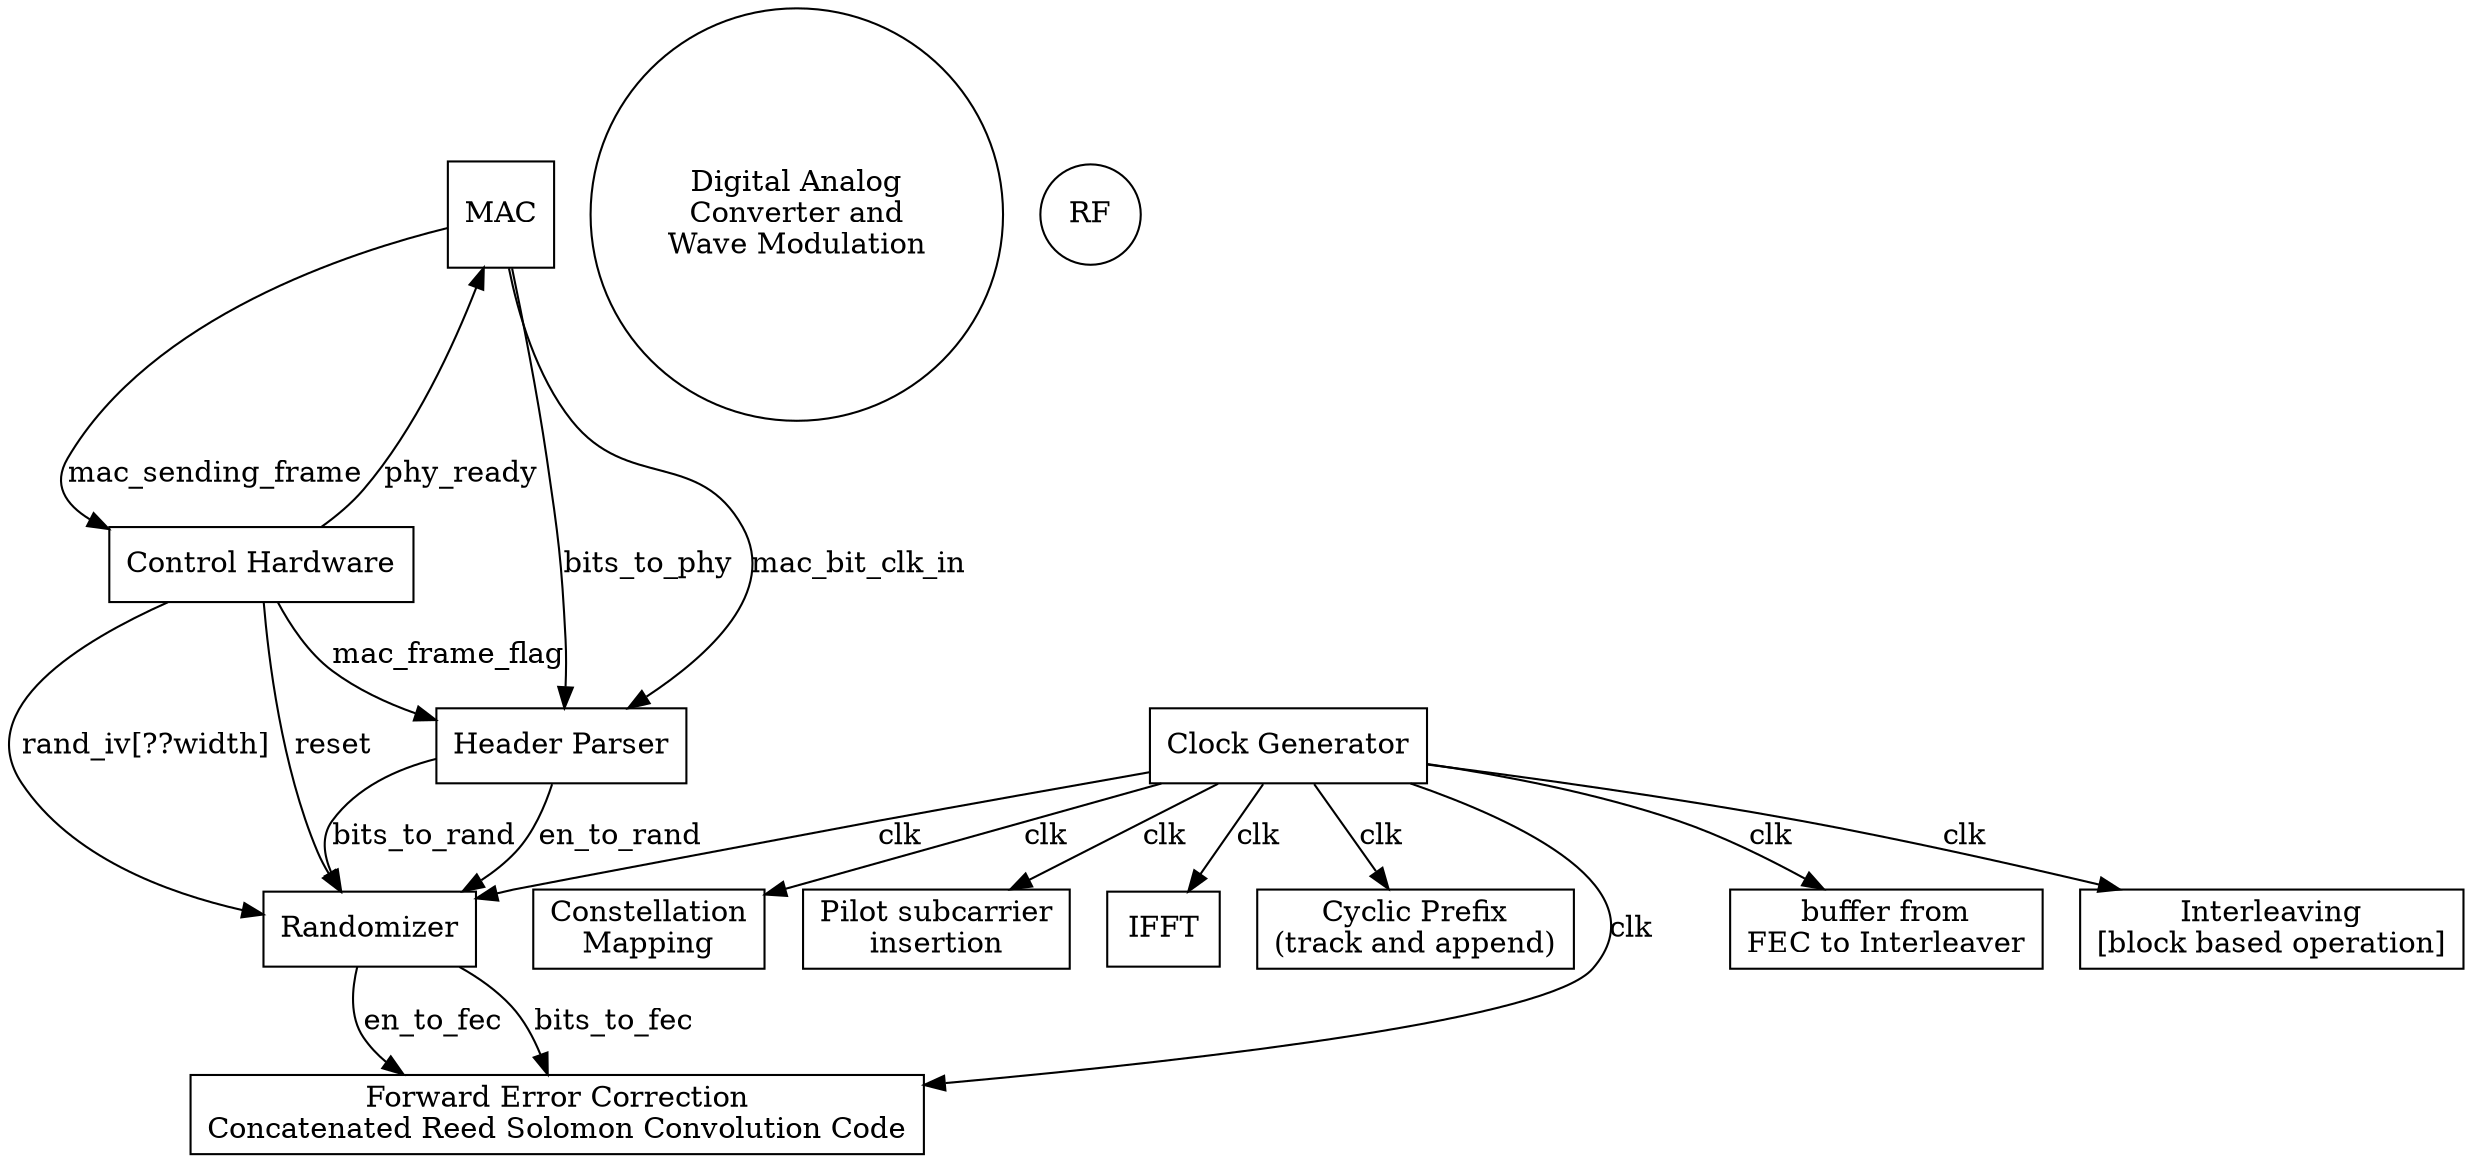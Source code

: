 digraph transmitter {
	//	page="8.5,11"
	//	rankdir=LR

	node [shape=box]

	mac [label="MAC", shape=square]
	clk [label="Clock Generator"]
	ctrl [label="Control Hardware"]
	head [label="Header Parser"]
	rand [label="Randomizer"]
	fec  [label="Forward Error Correction\nConcatenated Reed Solomon Convolution Code"]
	buf_fec_inter [label="buffer from\nFEC to Interleaver"]
	interleaver [label="Interleaving\n[block based operation]"]
	const_map [label="Constellation\nMapping"]
	pilot_ins [label="Pilot subcarrier\ninsertion"]
	ifft [label="IFFT"]
	cp [label="Cyclic Prefix\n(track and append)"]
	
	dac [label="Digital Analog\nConverter and\nWave Modulation", shape=circle]
	rf [label="RF", shape=circle]



	clk -> rand [label="clk"]
	clk -> fec [label="clk"]
	clk -> buf_fec_inter [label="clk"]
	clk -> interleaver [label="clk"]
	clk -> const_map [label="clk"]
	clk -> pilot_ins [label="clk"]
	clk -> ifft [label="clk"]
	clk -> cp [label="clk"]


	mac -> head [label="bits_to_phy"]
	mac -> head [label="mac_bit_clk_in"]
	mac -> ctrl [label="mac_sending_frame"]
	
	ctrl -> mac [label="phy_ready"]
	ctrl -> head [label="mac_frame_flag"]
	ctrl -> rand [label="reset"]
	ctrl -> rand [label="rand_iv[??width]"]

	head -> rand [label="bits_to_rand"]
	head -> rand [label="en_to_rand"]

	rand -> fec  [label="bits_to_fec"]
	rand -> fec  [label="en_to_fec"]



}
